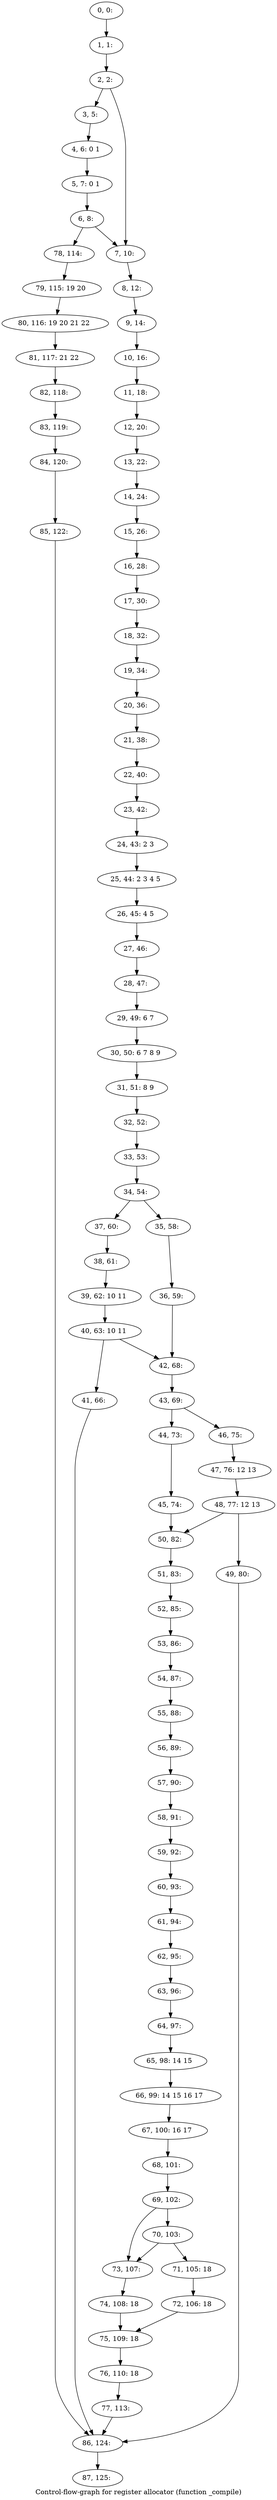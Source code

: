 digraph G {
graph [label="Control-flow-graph for register allocator (function _compile)"]
0[label="0, 0: "];
1[label="1, 1: "];
2[label="2, 2: "];
3[label="3, 5: "];
4[label="4, 6: 0 1 "];
5[label="5, 7: 0 1 "];
6[label="6, 8: "];
7[label="7, 10: "];
8[label="8, 12: "];
9[label="9, 14: "];
10[label="10, 16: "];
11[label="11, 18: "];
12[label="12, 20: "];
13[label="13, 22: "];
14[label="14, 24: "];
15[label="15, 26: "];
16[label="16, 28: "];
17[label="17, 30: "];
18[label="18, 32: "];
19[label="19, 34: "];
20[label="20, 36: "];
21[label="21, 38: "];
22[label="22, 40: "];
23[label="23, 42: "];
24[label="24, 43: 2 3 "];
25[label="25, 44: 2 3 4 5 "];
26[label="26, 45: 4 5 "];
27[label="27, 46: "];
28[label="28, 47: "];
29[label="29, 49: 6 7 "];
30[label="30, 50: 6 7 8 9 "];
31[label="31, 51: 8 9 "];
32[label="32, 52: "];
33[label="33, 53: "];
34[label="34, 54: "];
35[label="35, 58: "];
36[label="36, 59: "];
37[label="37, 60: "];
38[label="38, 61: "];
39[label="39, 62: 10 11 "];
40[label="40, 63: 10 11 "];
41[label="41, 66: "];
42[label="42, 68: "];
43[label="43, 69: "];
44[label="44, 73: "];
45[label="45, 74: "];
46[label="46, 75: "];
47[label="47, 76: 12 13 "];
48[label="48, 77: 12 13 "];
49[label="49, 80: "];
50[label="50, 82: "];
51[label="51, 83: "];
52[label="52, 85: "];
53[label="53, 86: "];
54[label="54, 87: "];
55[label="55, 88: "];
56[label="56, 89: "];
57[label="57, 90: "];
58[label="58, 91: "];
59[label="59, 92: "];
60[label="60, 93: "];
61[label="61, 94: "];
62[label="62, 95: "];
63[label="63, 96: "];
64[label="64, 97: "];
65[label="65, 98: 14 15 "];
66[label="66, 99: 14 15 16 17 "];
67[label="67, 100: 16 17 "];
68[label="68, 101: "];
69[label="69, 102: "];
70[label="70, 103: "];
71[label="71, 105: 18 "];
72[label="72, 106: 18 "];
73[label="73, 107: "];
74[label="74, 108: 18 "];
75[label="75, 109: 18 "];
76[label="76, 110: 18 "];
77[label="77, 113: "];
78[label="78, 114: "];
79[label="79, 115: 19 20 "];
80[label="80, 116: 19 20 21 22 "];
81[label="81, 117: 21 22 "];
82[label="82, 118: "];
83[label="83, 119: "];
84[label="84, 120: "];
85[label="85, 122: "];
86[label="86, 124: "];
87[label="87, 125: "];
0->1 ;
1->2 ;
2->3 ;
2->7 ;
3->4 ;
4->5 ;
5->6 ;
6->7 ;
6->78 ;
7->8 ;
8->9 ;
9->10 ;
10->11 ;
11->12 ;
12->13 ;
13->14 ;
14->15 ;
15->16 ;
16->17 ;
17->18 ;
18->19 ;
19->20 ;
20->21 ;
21->22 ;
22->23 ;
23->24 ;
24->25 ;
25->26 ;
26->27 ;
27->28 ;
28->29 ;
29->30 ;
30->31 ;
31->32 ;
32->33 ;
33->34 ;
34->35 ;
34->37 ;
35->36 ;
36->42 ;
37->38 ;
38->39 ;
39->40 ;
40->41 ;
40->42 ;
41->86 ;
42->43 ;
43->44 ;
43->46 ;
44->45 ;
45->50 ;
46->47 ;
47->48 ;
48->49 ;
48->50 ;
49->86 ;
50->51 ;
51->52 ;
52->53 ;
53->54 ;
54->55 ;
55->56 ;
56->57 ;
57->58 ;
58->59 ;
59->60 ;
60->61 ;
61->62 ;
62->63 ;
63->64 ;
64->65 ;
65->66 ;
66->67 ;
67->68 ;
68->69 ;
69->70 ;
69->73 ;
70->71 ;
70->73 ;
71->72 ;
72->75 ;
73->74 ;
74->75 ;
75->76 ;
76->77 ;
77->86 ;
78->79 ;
79->80 ;
80->81 ;
81->82 ;
82->83 ;
83->84 ;
84->85 ;
85->86 ;
86->87 ;
}
